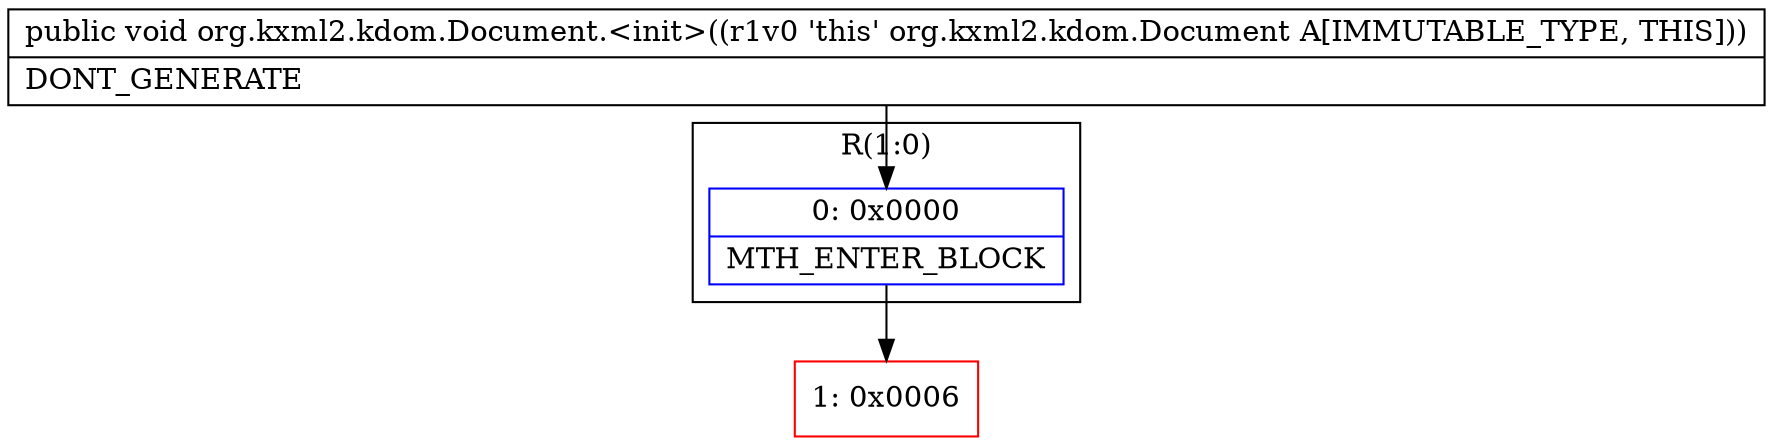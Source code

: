 digraph "CFG fororg.kxml2.kdom.Document.\<init\>()V" {
subgraph cluster_Region_1018094389 {
label = "R(1:0)";
node [shape=record,color=blue];
Node_0 [shape=record,label="{0\:\ 0x0000|MTH_ENTER_BLOCK\l}"];
}
Node_1 [shape=record,color=red,label="{1\:\ 0x0006}"];
MethodNode[shape=record,label="{public void org.kxml2.kdom.Document.\<init\>((r1v0 'this' org.kxml2.kdom.Document A[IMMUTABLE_TYPE, THIS]))  | DONT_GENERATE\l}"];
MethodNode -> Node_0;
Node_0 -> Node_1;
}

